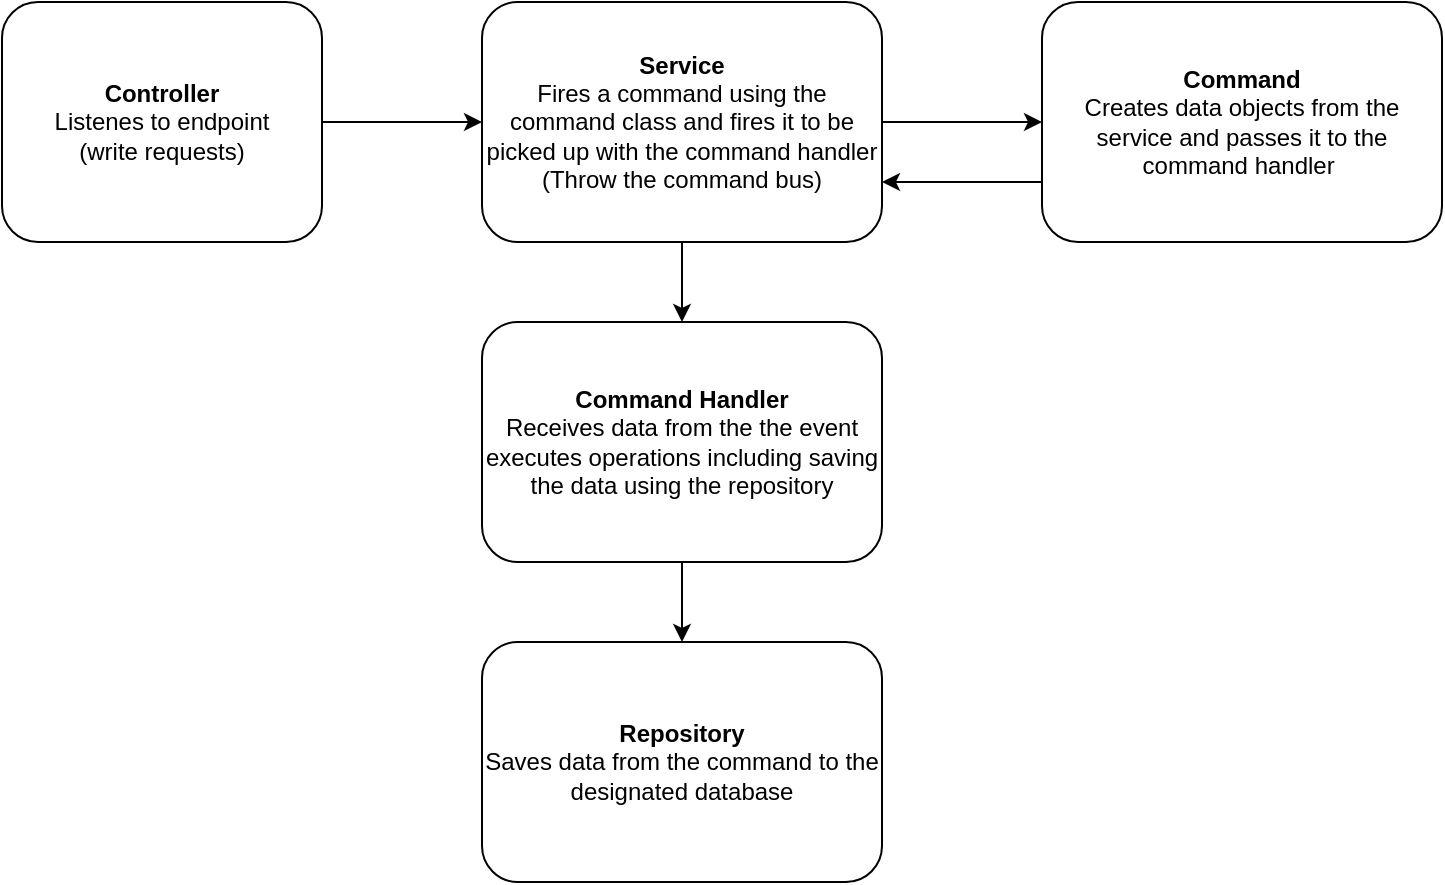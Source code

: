 <mxfile version="23.1.5" type="device">
  <diagram name="Page-1" id="oBiasaZXqMeLKt5Mv7Zv">
    <mxGraphModel dx="791" dy="511" grid="1" gridSize="10" guides="1" tooltips="1" connect="1" arrows="1" fold="1" page="1" pageScale="1" pageWidth="850" pageHeight="1100" math="0" shadow="0">
      <root>
        <mxCell id="0" />
        <mxCell id="1" parent="0" />
        <mxCell id="kDnGqxrIo1TfU2ePwCU5-3" style="edgeStyle=orthogonalEdgeStyle;rounded=0;orthogonalLoop=1;jettySize=auto;html=1;exitX=1;exitY=0.5;exitDx=0;exitDy=0;entryX=0;entryY=0.5;entryDx=0;entryDy=0;" edge="1" parent="1" source="kDnGqxrIo1TfU2ePwCU5-1" target="kDnGqxrIo1TfU2ePwCU5-2">
          <mxGeometry relative="1" as="geometry" />
        </mxCell>
        <mxCell id="kDnGqxrIo1TfU2ePwCU5-1" value="&lt;b&gt;Controller&lt;br&gt;&lt;/b&gt;Listenes to endpoint&lt;br&gt;(write requests)" style="rounded=1;whiteSpace=wrap;html=1;" vertex="1" parent="1">
          <mxGeometry x="40" y="40" width="160" height="120" as="geometry" />
        </mxCell>
        <mxCell id="kDnGqxrIo1TfU2ePwCU5-14" style="edgeStyle=orthogonalEdgeStyle;rounded=0;orthogonalLoop=1;jettySize=auto;html=1;exitX=1;exitY=0.5;exitDx=0;exitDy=0;entryX=0;entryY=0.5;entryDx=0;entryDy=0;" edge="1" parent="1" source="kDnGqxrIo1TfU2ePwCU5-2" target="kDnGqxrIo1TfU2ePwCU5-4">
          <mxGeometry relative="1" as="geometry" />
        </mxCell>
        <mxCell id="kDnGqxrIo1TfU2ePwCU5-17" style="edgeStyle=orthogonalEdgeStyle;rounded=0;orthogonalLoop=1;jettySize=auto;html=1;entryX=0.5;entryY=0;entryDx=0;entryDy=0;" edge="1" parent="1" source="kDnGqxrIo1TfU2ePwCU5-2" target="kDnGqxrIo1TfU2ePwCU5-7">
          <mxGeometry relative="1" as="geometry" />
        </mxCell>
        <mxCell id="kDnGqxrIo1TfU2ePwCU5-2" value="&lt;b&gt;Service&lt;br&gt;&lt;/b&gt;Fires a command using the command class and fires it to be picked up with the command handler (Throw the command bus)" style="rounded=1;whiteSpace=wrap;html=1;" vertex="1" parent="1">
          <mxGeometry x="280" y="40" width="200" height="120" as="geometry" />
        </mxCell>
        <mxCell id="kDnGqxrIo1TfU2ePwCU5-9" style="edgeStyle=orthogonalEdgeStyle;rounded=0;orthogonalLoop=1;jettySize=auto;html=1;exitX=0;exitY=0.75;exitDx=0;exitDy=0;entryX=1;entryY=0.75;entryDx=0;entryDy=0;" edge="1" parent="1" source="kDnGqxrIo1TfU2ePwCU5-4" target="kDnGqxrIo1TfU2ePwCU5-2">
          <mxGeometry relative="1" as="geometry" />
        </mxCell>
        <mxCell id="kDnGqxrIo1TfU2ePwCU5-4" value="&lt;b&gt;Command&lt;br&gt;&lt;/b&gt;Creates data objects from the service and passes it to the command handler&amp;nbsp;" style="rounded=1;whiteSpace=wrap;html=1;" vertex="1" parent="1">
          <mxGeometry x="560" y="40" width="200" height="120" as="geometry" />
        </mxCell>
        <mxCell id="kDnGqxrIo1TfU2ePwCU5-16" style="edgeStyle=orthogonalEdgeStyle;rounded=0;orthogonalLoop=1;jettySize=auto;html=1;exitX=0.5;exitY=1;exitDx=0;exitDy=0;entryX=0.5;entryY=0;entryDx=0;entryDy=0;" edge="1" parent="1" source="kDnGqxrIo1TfU2ePwCU5-7" target="kDnGqxrIo1TfU2ePwCU5-15">
          <mxGeometry relative="1" as="geometry">
            <mxPoint x="345" y="320" as="targetPoint" />
          </mxGeometry>
        </mxCell>
        <mxCell id="kDnGqxrIo1TfU2ePwCU5-7" value="&lt;b&gt;Command Handler&lt;br&gt;&lt;/b&gt;Receives data from the the event executes operations including saving the data using the repository" style="rounded=1;whiteSpace=wrap;html=1;" vertex="1" parent="1">
          <mxGeometry x="280" y="200" width="200" height="120" as="geometry" />
        </mxCell>
        <mxCell id="kDnGqxrIo1TfU2ePwCU5-15" value="&lt;b&gt;Repository&lt;br&gt;&lt;/b&gt;Saves data from the command to the designated database" style="rounded=1;whiteSpace=wrap;html=1;" vertex="1" parent="1">
          <mxGeometry x="280" y="360" width="200" height="120" as="geometry" />
        </mxCell>
      </root>
    </mxGraphModel>
  </diagram>
</mxfile>
